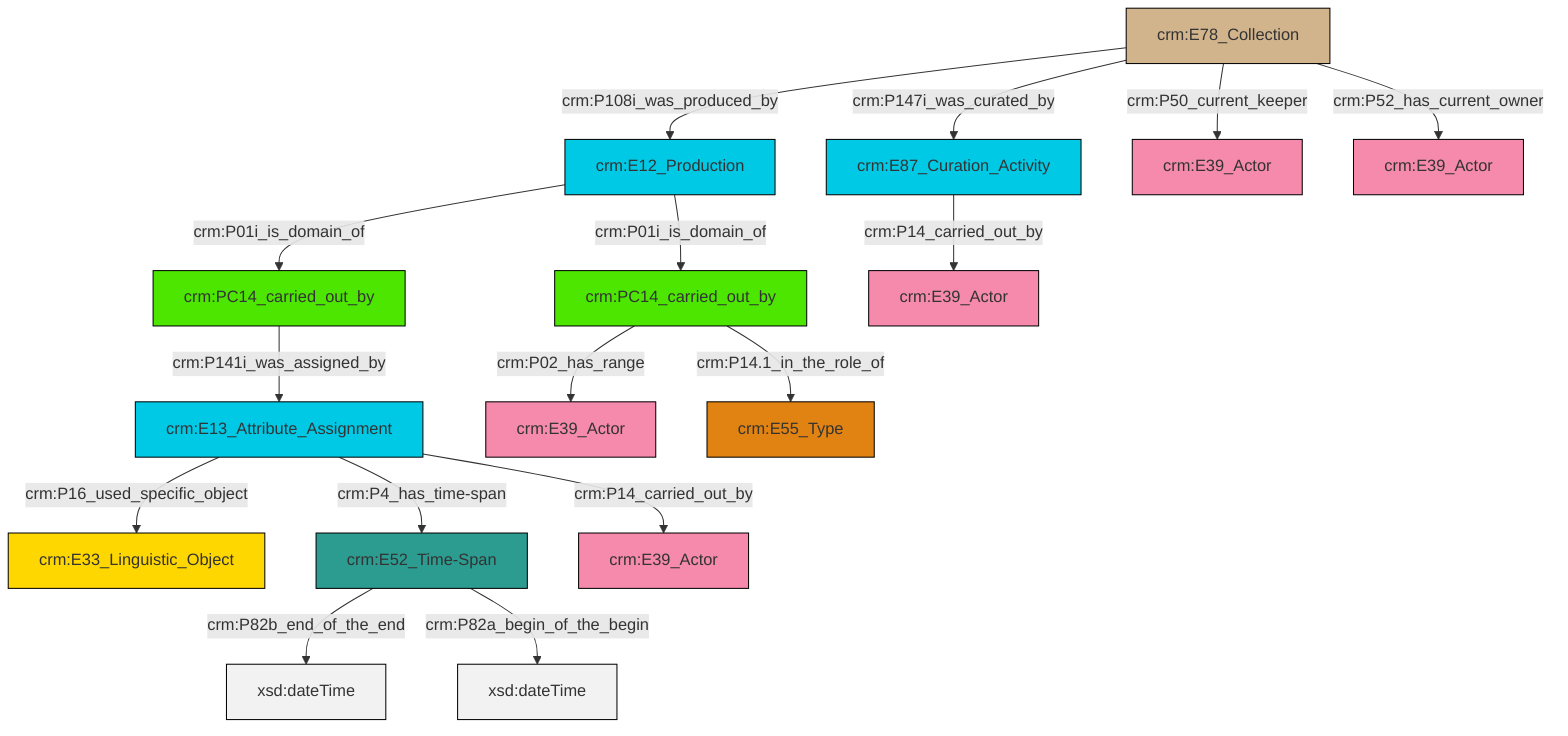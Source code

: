 graph TD
classDef Literal fill:#f2f2f2,stroke:#000000;
classDef CRM_Entity fill:#FFFFFF,stroke:#000000;
classDef Temporal_Entity fill:#00C9E6, stroke:#000000;
classDef Type fill:#E18312, stroke:#000000;
classDef Time-Span fill:#2C9C91, stroke:#000000;
classDef Appellation fill:#FFEB7F, stroke:#000000;
classDef Place fill:#008836, stroke:#000000;
classDef Persistent_Item fill:#B266B2, stroke:#000000;
classDef Conceptual_Object fill:#FFD700, stroke:#000000;
classDef Physical_Thing fill:#D2B48C, stroke:#000000;
classDef Actor fill:#f58aad, stroke:#000000;
classDef PC_Classes fill:#4ce600, stroke:#000000;
classDef Multi fill:#cccccc,stroke:#000000;

2["crm:E78_Collection"]:::Physical_Thing -->|crm:P147i_was_curated_by| 3["crm:E87_Curation_Activity"]:::Temporal_Entity
4["crm:E12_Production"]:::Temporal_Entity -->|crm:P01i_is_domain_of| 0["crm:PC14_carried_out_by"]:::PC_Classes
5["crm:E13_Attribute_Assignment"]:::Temporal_Entity -->|crm:P16_used_specific_object| 6["crm:E33_Linguistic_Object"]:::Conceptual_Object
8["crm:PC14_carried_out_by"]:::PC_Classes -->|crm:P02_has_range| 9["crm:E39_Actor"]:::Actor
2["crm:E78_Collection"]:::Physical_Thing -->|crm:P50_current_keeper| 10["crm:E39_Actor"]:::Actor
2["crm:E78_Collection"]:::Physical_Thing -->|crm:P108i_was_produced_by| 4["crm:E12_Production"]:::Temporal_Entity
11["crm:E52_Time-Span"]:::Time-Span -->|crm:P82b_end_of_the_end| 12[xsd:dateTime]:::Literal
5["crm:E13_Attribute_Assignment"]:::Temporal_Entity -->|crm:P14_carried_out_by| 16["crm:E39_Actor"]:::Actor
4["crm:E12_Production"]:::Temporal_Entity -->|crm:P01i_is_domain_of| 8["crm:PC14_carried_out_by"]:::PC_Classes
2["crm:E78_Collection"]:::Physical_Thing -->|crm:P52_has_current_owner| 19["crm:E39_Actor"]:::Actor
0["crm:PC14_carried_out_by"]:::PC_Classes -->|crm:P141i_was_assigned_by| 5["crm:E13_Attribute_Assignment"]:::Temporal_Entity
8["crm:PC14_carried_out_by"]:::PC_Classes -->|crm:P14.1_in_the_role_of| 23["crm:E55_Type"]:::Type
5["crm:E13_Attribute_Assignment"]:::Temporal_Entity -->|crm:P4_has_time-span| 11["crm:E52_Time-Span"]:::Time-Span
3["crm:E87_Curation_Activity"]:::Temporal_Entity -->|crm:P14_carried_out_by| 14["crm:E39_Actor"]:::Actor
11["crm:E52_Time-Span"]:::Time-Span -->|crm:P82a_begin_of_the_begin| 27[xsd:dateTime]:::Literal